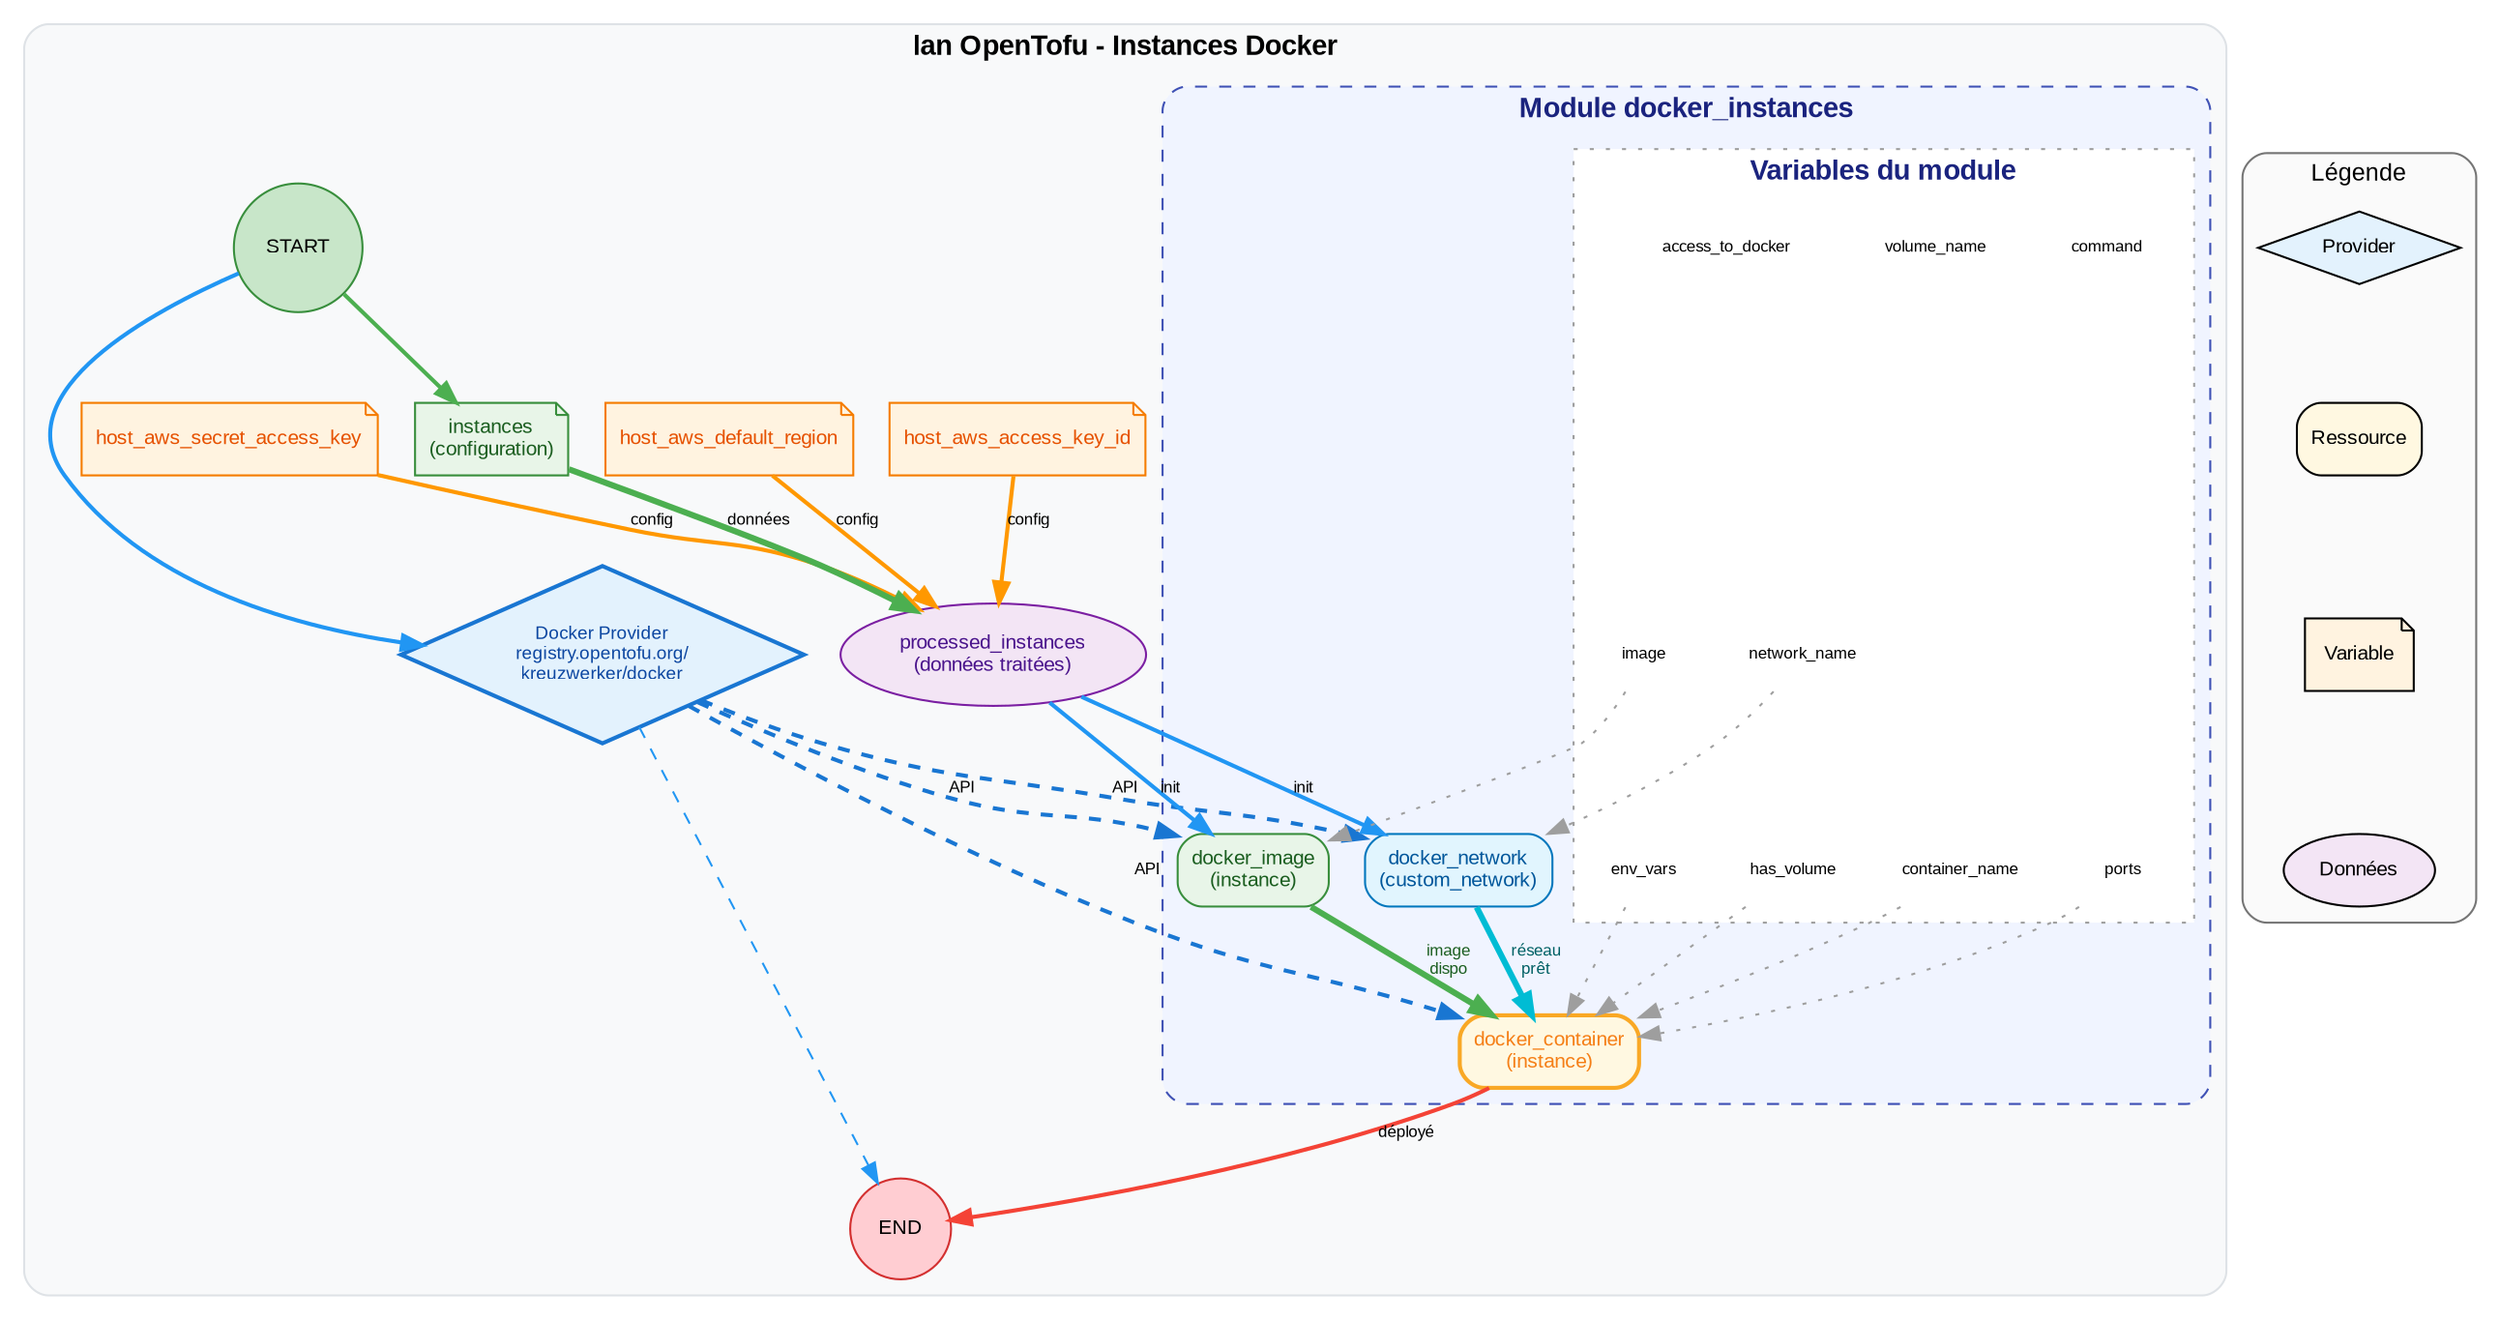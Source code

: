 digraph {
    // ═══════════════════════════════════════════════════════════════
    // CONFIGURATION GLOBALE DU GRAPHE
    // ═══════════════════════════════════════════════════════════════
    compound = "true"
    newrank = "true"
    rankdir = "TB"  // Top to Bottom
    bgcolor = "white"
    fontname = "Arial"
    fontsize = 12
    
    // Style par défaut des nœuds
    node [
        fontname = "Arial",
        fontsize = 10,
        margin = 0.1
    ]
    
    // Style par défaut des arêtes
    edge [
        color = "#666666",
        fontname = "Arial",
        fontsize = 8
    ]
    
    subgraph "cluster_root" {
        label = "lan OpenTofu - Instances Docker"
        style = "rounded,filled"
        fillcolor = "#f8f9fa"
        color = "#dee2e6"
        fontsize = 14
        fontname = "Arial Bold"
        
        // ═══════════════════════════════════════════════════════════════
        // PROVIDER - Point central (DIAMANT)
        // ═══════════════════════════════════════════════════════════════
        
        provider_docker [
            label = "Docker Provider\nregistry.opentofu.org/\nkreuzwerker/docker",
            shape = "diamond",
            style = "filled",
            fillcolor = "#e3f2fd",
            color = "#1976d2",
            penwidth = 2,
            fontcolor = "#0d47a1",
            fontsize = 9
        ]
        
        // ═══════════════════════════════════════════════════════════════
        // VARIABLES D'ENTRÉE (NOTES)
        // ═══════════════════════════════════════════════════════════════
        
        var_aws_access [
            label = "host_aws_access_key_id",
            shape = "note",
            style = "filled",
            fillcolor = "#fff3e0",
            color = "#f57c00",
            fontcolor = "#e65100"
        ]
        
        var_aws_region [
            label = "host_aws_default_region",
            shape = "note",
            style = "filled",
            fillcolor = "#fff3e0",
            color = "#f57c00",
            fontcolor = "#e65100"
        ]
        
        var_aws_secret [
            label = "host_aws_secret_access_key",
            shape = "note",
            style = "filled",
            fillcolor = "#fff3e0",
            color = "#f57c00",
            fontcolor = "#e65100"
        ]
        
        var_instances [
            label = "instances\n(configuration)",
            shape = "note",
            style = "filled",
            fillcolor = "#e8f5e8",
            color = "#388e3c",
            fontcolor = "#1b5e20"
        ]
        
        // ═══════════════════════════════════════════════════════════════
        // DONNÉES LOCALES (TRAITEMENT)
        // ═══════════════════════════════════════════════════════════════
        
        local_processed [
            label = "processed_instances\n(données traitées)",
            shape = "ellipse",
            style = "filled",
            fillcolor = "#f3e5f5",
            color = "#7b1fa2",
            fontcolor = "#4a148c"
        ]
        
        // ═══════════════════════════════════════════════════════════════
        // MODULE PRINCIPAL
        // ═══════════════════════════════════════════════════════════════
        
        subgraph "cluster_docker_module" {
            label = "Module docker_instances"
            style = "rounded,dashed,filled"
            fillcolor = "#f0f4ff"
            color = "#3f51b5"
            fontcolor = "#1a237e"
            
            // Ressources Docker
            docker_network [
                label = "docker_network\n(custom_network)",
                shape = "box",
                style = "filled,rounded",
                fillcolor = "#e1f5fe",
                color = "#0277bd",
                fontcolor = "#01579b"
            ]
            
            docker_image [
                label = "docker_image\n(instance)",
                shape = "box",
                style = "filled,rounded",
                fillcolor = "#e8f5e8",
                color = "#388e3c",
                fontcolor = "#1b5e20"
            ]
            
            docker_container [
                label = "docker_container\n(instance)",
                shape = "box",
                style = "filled,rounded",
                fillcolor = "#fff8e1",
                color = "#f9a825",
                fontcolor = "#f57f17",
                penwidth = 2
            ]
            
            // Variables du module
            subgraph "cluster_module_vars" {
                label = "Variables du module"
                style = "dotted"
                color = "#9e9e9e"
                
                mod_var_image [label = "image", shape = "plaintext", fontsize = 8]
                mod_var_container_name [label = "container_name", shape = "plaintext", fontsize = 8]
                mod_var_network_name [label = "network_name", shape = "plaintext", fontsize = 8]
                mod_var_ports [label = "ports", shape = "plaintext", fontsize = 8]
                mod_var_env_vars [label = "env_vars", shape = "plaintext", fontsize = 8]
                mod_var_command [label = "command", shape = "plaintext", fontsize = 8]
                mod_var_has_volume [label = "has_volume", shape = "plaintext", fontsize = 8]
                mod_var_volume_name [label = "volume_name", shape = "plaintext", fontsize = 8]
                mod_var_access_docker [label = "access_to_docker", shape = "plaintext", fontsize = 8]
            }
        }
        
        // ═══════════════════════════════════════════════════════════════
        // NŒUDS DE CYCLE DE VIE
        // ═══════════════════════════════════════════════════════════════
        
        root_start [
            label = "START",
            shape = "circle",
            style = "filled",
            fillcolor = "#c8e6c9",
            color = "#388e3c"
        ]
        
        root_end [
            label = "END",
            shape = "circle",
            style = "filled",
            fillcolor = "#ffcdd2",
            color = "#d32f2f"
        ]
        
        // ═══════════════════════════════════════════════════════════════
        // DÉPENDANCES CRITIQUES - FLUX PRINCIPAL
        // ═══════════════════════════════════════════════════════════════
        
        // Variables → Traitement local
        var_aws_access -> local_processed [color = "#ff9800", penwidth = 2, label = "config"]
        var_aws_region -> local_processed [color = "#ff9800", penwidth = 2, label = "config"]
        var_aws_secret -> local_processed [color = "#ff9800", penwidth = 2, label = "config"]
        var_instances -> local_processed [color = "#4caf50", penwidth = 3, label = "données"]
        
        // Données traitées → Module
        local_processed -> docker_network [color = "#2196f3", penwidth = 2, label = "init"]
        local_processed -> docker_image [color = "#2196f3", penwidth = 2, label = "init"]
        
        // Provider → Ressources Docker
        provider_docker -> docker_network [color = "#1976d2", penwidth = 2, label = "API", style = "dashed"]
        provider_docker -> docker_image [color = "#1976d2", penwidth = 2, label = "API", style = "dashed"]
        provider_docker -> docker_container [color = "#1976d2", penwidth = 2, label = "API", style = "dashed"]
        
        // ═══════════════════════════════════════════════════════════════
        // CHAÎNE DE CRÉATION DES CONTAINERS
        // ═══════════════════════════════════════════════════════════════
        
        // Prérequis pour les containers
        docker_network -> docker_container [
            color = "#00bcd4", 
            penwidth = 3, 
            label = "réseau\nprêt",
            fontcolor = "#006064"
        ]
        
        docker_image -> docker_container [
            color = "#4caf50", 
            penwidth = 3, 
            label = "image\ndispo",
            fontcolor = "#1b5e20"
        ]
        
        // Variables → Ressources (sélection des plus importantes)
        mod_var_network_name -> docker_network [color = "#9e9e9e", style = "dotted"]
        mod_var_image -> docker_image [color = "#9e9e9e", style = "dotted"]
        
        mod_var_container_name -> docker_container [color = "#9e9e9e", style = "dotted"]
        mod_var_ports -> docker_container [color = "#9e9e9e", style = "dotted"]
        mod_var_env_vars -> docker_container [color = "#9e9e9e", style = "dotted"]
        mod_var_has_volume -> docker_container [color = "#9e9e9e", style = "dotted"]
        
        // ═══════════════════════════════════════════════════════════════
        // CYCLE DE VIE GLOBAL
        // ═══════════════════════════════════════════════════════════════
        
        root_start -> var_instances [color = "#4caf50", penwidth = 2]
        root_start -> provider_docker [color = "#2196f3", penwidth = 2]
        
        docker_container -> root_end [color = "#f44336", penwidth = 2, label = "déployé"]
        provider_docker -> root_end [color = "#2196f3", style = "dashed"]
    }
    
    // ═══════════════════════════════════════════════════════════════
    // LÉGENDE
    // ═══════════════════════════════════════════════════════════════
    
    subgraph "cluster_legend" {
        label = "Légende"
        style = "rounded,filled"
        fillcolor = "#fafafa"
        color = "#757575"
        
        legend_provider [label = "Provider", shape = "diamond", style = "filled", fillcolor = "#e3f2fd"]
        legend_resource [label = "Ressource", shape = "box", style = "filled,rounded", fillcolor = "#fff8e1"]
        legend_variable [label = "Variable", shape = "note", style = "filled", fillcolor = "#fff3e0"]
        legend_data [label = "Données", shape = "ellipse", style = "filled", fillcolor = "#f3e5f5"]
        
        legend_provider -> legend_resource [label = "dépend de", style = "invis"]
        legend_resource -> legend_variable [style = "invis"]
        legend_variable -> legend_data [style = "invis"]
    }
}
